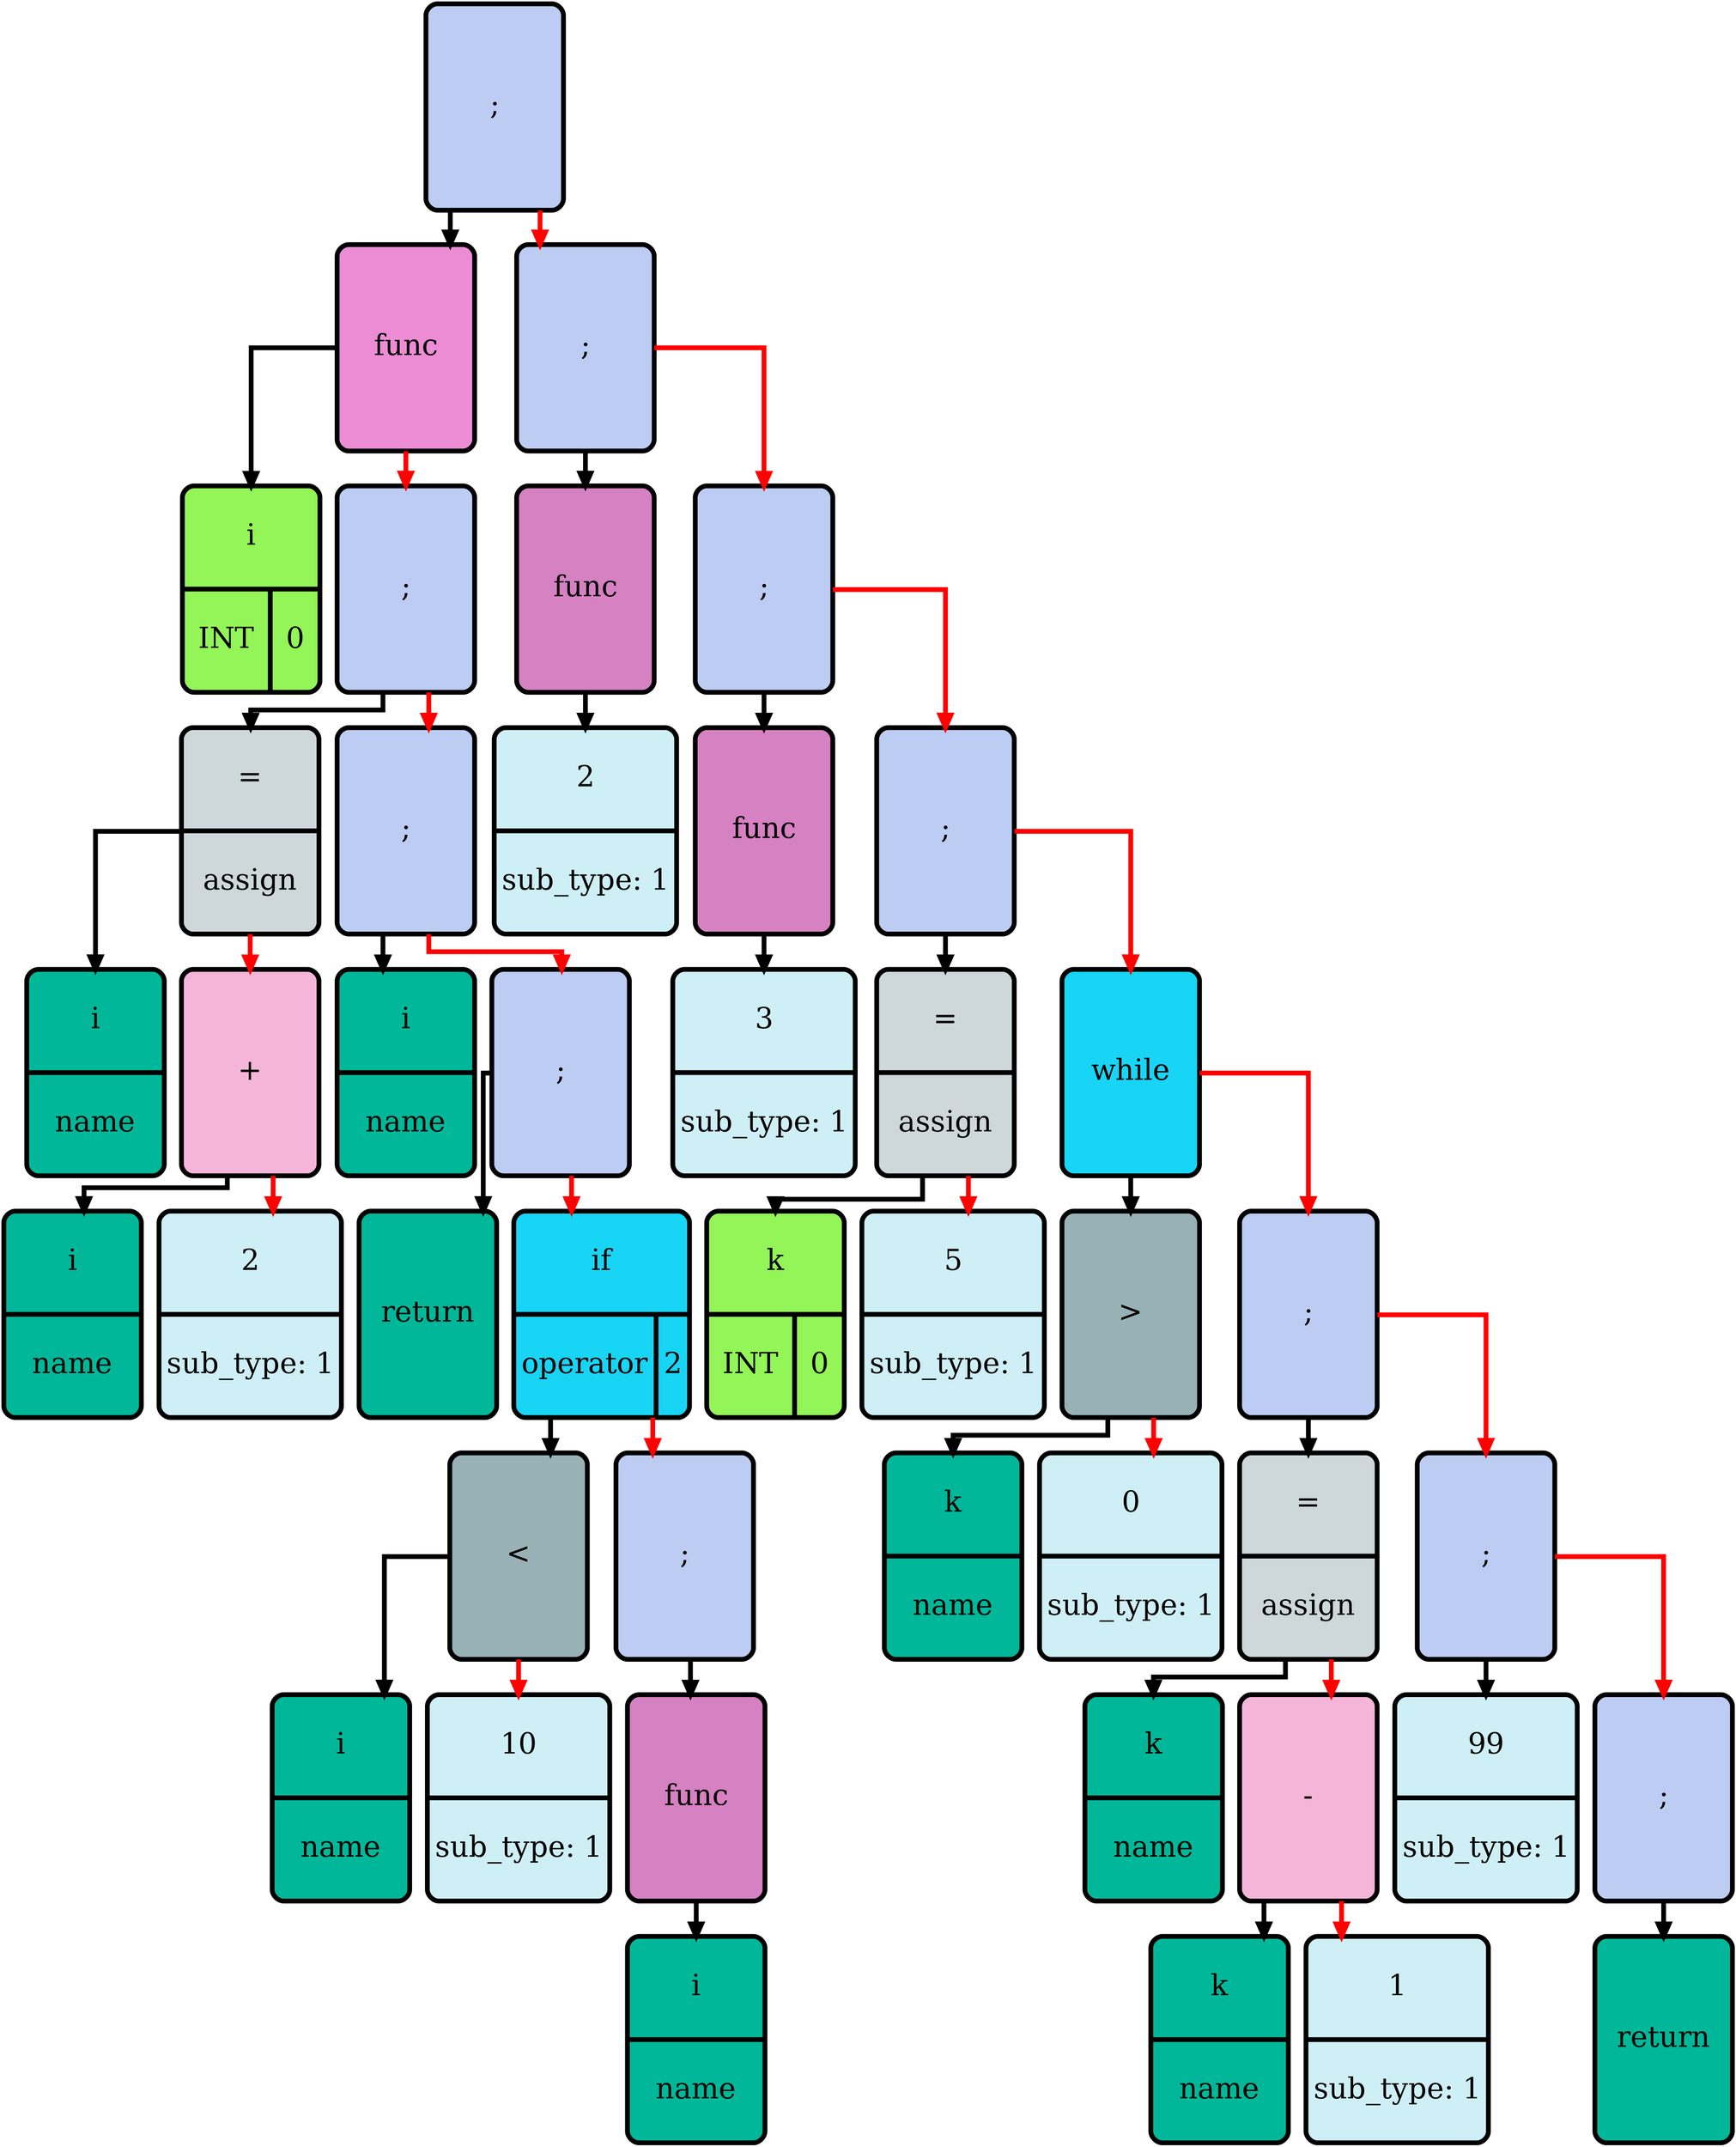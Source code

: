 digraph G {                                                                                  
graph [dpi = 300];                                                                     
splines = ortho;                                                                         

node000001F6D24FEF90[shape = "rectangle", style = "rounded, filled",                                            		                                
height = 3, width = 2, fixedsize = false,                               		                                
fillcolor = "#93F558",                                                    		                                
fontsize = 30,                                                         		                                
penwidth = 5                                                          		                                
];
node000001F6D24FEF90 [shape = record label = "{i | {INT | 0}}"];

node000001F6D24FF040[shape = "rectangle", style = "rounded, filled",                                            		                                
height = 3, width = 2, fixedsize = false,                               		                                
fillcolor = "#00b899",                                                    		                                
fontsize = 30,                                                         		                                
penwidth = 5                                                          		                                
];
node000001F6D24FF040 [shape = record label = "{i | name}"];

node000001F6D24FF0F0[shape = "rectangle", style = "rounded, filled",                                            		                                
height = 3, width = 2, fixedsize = false,                               		                                
fillcolor = "#00b899",                                                    		                                
fontsize = 30,                                                         		                                
penwidth = 5                                                          		                                
];
node000001F6D24FF0F0 [shape = record label = "{i | name}"];

node000001F6D24FF1A0[shape = "rectangle", style = "rounded, filled",                                            		                                
height = 3, width = 2, fixedsize = false,                               		                                
fillcolor = "#CEEFF5",                                                    		                                
fontsize = 30,                                                         		                                
penwidth = 5                                                          		                                
];
node000001F6D24FF1A0 [shape = record label = "{ 2 | sub_type: 1}"];

node000001F6D24FF250[shape = "rectangle", style = "rounded, filled",                                            		                                
height = 3, width = 2, fixedsize = false,                               		                                
fillcolor = "#F5B5D9",                                                    		                                
fontsize = 30,                                                         		                                
penwidth = 5                                                          		                                
];
node000001F6D24FF250 [label = "+"];

node000001F6D24FF300[shape = "rectangle", style = "rounded, filled",                                            		                                
height = 3, width = 2, fixedsize = false,                               		                                
fillcolor = "#CED8DB",                                                    		                                
fontsize = 30,                                                         		                                
penwidth = 5                                                          		                                
];
node000001F6D24FF300 [shape = record label = "{= | assign}"];

node000001F6D24FF3B0[shape = "rectangle", style = "rounded, filled",                                            		                                
height = 3, width = 2, fixedsize = false,                               		                                
fillcolor = "#00b899",                                                    		                                
fontsize = 30,                                                         		                                
penwidth = 5                                                          		                                
];
node000001F6D24FF3B0 [shape = record label = "{i | name}"];

node000001F6D24FF460[shape = "rectangle", style = "rounded, filled",                                            		                                
height = 3, width = 2, fixedsize = false,                               		                                
fillcolor = "#00b899",                                                    		                                
fontsize = 30,                                                         		                                
penwidth = 5                                                          		                                
];
node000001F6D24FF460 [label = "return"];

node000001F6D24FF5C0[shape = "rectangle", style = "rounded, filled",                                            		                                
height = 3, width = 2, fixedsize = false,                               		                                
fillcolor = "#00b899",                                                    		                                
fontsize = 30,                                                         		                                
penwidth = 5                                                          		                                
];
node000001F6D24FF5C0 [shape = record label = "{i | name}"];

node000001F6D24FF720[shape = "rectangle", style = "rounded, filled",                                            		                                
height = 3, width = 2, fixedsize = false,                               		                                
fillcolor = "#CEEFF5",                                                    		                                
fontsize = 30,                                                         		                                
penwidth = 5                                                          		                                
];
node000001F6D24FF720 [shape = record label = "{ 10 | sub_type: 1}"];

node000001F6D24FF670[shape = "rectangle", style = "rounded, filled",                                            		                                
height = 3, width = 2, fixedsize = false,                               		                                
fillcolor = "#98B1B5",                                                    		                                
fontsize = 30,                                                         		                                
penwidth = 5                                                          		                                
];
node000001F6D24FF670 [label = "<"];

node000001F6D25003D0[shape = "rectangle", style = "rounded, filled",                                            		                                
height = 3, width = 2, fixedsize = false,                               		                                
fillcolor = "#00b899",                                                    		                                
fontsize = 30,                                                         		                                
penwidth = 5                                                          		                                
];
node000001F6D25003D0 [shape = record label = "{i | name}"];

node000001F6D24FFB90[shape = "rectangle", style = "rounded, filled",                                            		                                
height = 3, width = 2, fixedsize = false,                               		                                
fillcolor = "#D681C2",                                                    		                                
fontsize = 30,                                                         		                                
penwidth = 5                                                          		                                
];
node000001F6D24FFB90 [label = "func"];

node000001F6D2500270[shape = "rectangle", style = "rounded, filled",                                            		                                
height = 3, width = 2, fixedsize = false,                               		                                
fillcolor = "#BDCCF2",                                                    		                                
fontsize = 30,                                                         		                                
penwidth = 5                                                          		                                
];
node000001F6D2500270 [label = ";"];

node000001F6D24FF510[shape = "rectangle", style = "rounded, filled",                                            		                                
height = 3, width = 2, fixedsize = false,                               		                                
fillcolor = "#18D5F5",                                                    		                                
fontsize = 30,                                                         		                                
penwidth = 5                                                          		                                
];
node000001F6D24FF510 [shape = record label = "{if | {operator | 2}}"];

node000001F6D24FFDA0[shape = "rectangle", style = "rounded, filled",                                            		                                
height = 3, width = 2, fixedsize = false,                               		                                
fillcolor = "#BDCCF2",                                                    		                                
fontsize = 30,                                                         		                                
penwidth = 5                                                          		                                
];
node000001F6D24FFDA0 [label = ";"];

node000001F6D24FFC40[shape = "rectangle", style = "rounded, filled",                                            		                                
height = 3, width = 2, fixedsize = false,                               		                                
fillcolor = "#BDCCF2",                                                    		                                
fontsize = 30,                                                         		                                
penwidth = 5                                                          		                                
];
node000001F6D24FFC40 [label = ";"];

node000001F6D24FFCF0[shape = "rectangle", style = "rounded, filled",                                            		                                
height = 3, width = 2, fixedsize = false,                               		                                
fillcolor = "#BDCCF2",                                                    		                                
fontsize = 30,                                                         		                                
penwidth = 5                                                          		                                
];
node000001F6D24FFCF0 [label = ";"];

node000001F6D24FEEE0[shape = "rectangle", style = "rounded, filled",                                            		                                
height = 3, width = 2, fixedsize = false,                               		                                
fillcolor = "#EB8CD5",                                                    		                                
fontsize = 30,                                                         		                                
penwidth = 5                                                          		                                
];
node000001F6D24FEEE0 [label = "func"];

node000001F6D24FFF00[shape = "rectangle", style = "rounded, filled",                                            		                                
height = 3, width = 2, fixedsize = false,                               		                                
fillcolor = "#CEEFF5",                                                    		                                
fontsize = 30,                                                         		                                
penwidth = 5                                                          		                                
];
node000001F6D24FFF00 [shape = record label = "{ 2 | sub_type: 1}"];

node000001F6D24FFE50[shape = "rectangle", style = "rounded, filled",                                            		                                
height = 3, width = 2, fixedsize = false,                               		                                
fillcolor = "#D681C2",                                                    		                                
fontsize = 30,                                                         		                                
penwidth = 5                                                          		                                
];
node000001F6D24FFE50 [label = "func"];

node000001F6D24FFAE0[shape = "rectangle", style = "rounded, filled",                                            		                                
height = 3, width = 2, fixedsize = false,                               		                                
fillcolor = "#CEEFF5",                                                    		                                
fontsize = 30,                                                         		                                
penwidth = 5                                                          		                                
];
node000001F6D24FFAE0 [shape = record label = "{ 3 | sub_type: 1}"];

node000001F6D24FFFB0[shape = "rectangle", style = "rounded, filled",                                            		                                
height = 3, width = 2, fixedsize = false,                               		                                
fillcolor = "#D681C2",                                                    		                                
fontsize = 30,                                                         		                                
penwidth = 5                                                          		                                
];
node000001F6D24FFFB0 [label = "func"];

node000001F6D24FFA30[shape = "rectangle", style = "rounded, filled",                                            		                                
height = 3, width = 2, fixedsize = false,                               		                                
fillcolor = "#93F558",                                                    		                                
fontsize = 30,                                                         		                                
penwidth = 5                                                          		                                
];
node000001F6D24FFA30 [shape = record label = "{k | {INT | 0}}"];

node000001F6D25001C0[shape = "rectangle", style = "rounded, filled",                                            		                                
height = 3, width = 2, fixedsize = false,                               		                                
fillcolor = "#CEEFF5",                                                    		                                
fontsize = 30,                                                         		                                
penwidth = 5                                                          		                                
];
node000001F6D25001C0 [shape = record label = "{ 5 | sub_type: 1}"];

node000001F6D2500060[shape = "rectangle", style = "rounded, filled",                                            		                                
height = 3, width = 2, fixedsize = false,                               		                                
fillcolor = "#CED8DB",                                                    		                                
fontsize = 30,                                                         		                                
penwidth = 5                                                          		                                
];
node000001F6D2500060 [shape = record label = "{= | assign}"];

node000001F6D2500110[shape = "rectangle", style = "rounded, filled",                                            		                                
height = 3, width = 2, fixedsize = false,                               		                                
fillcolor = "#00b899",                                                    		                                
fontsize = 30,                                                         		                                
penwidth = 5                                                          		                                
];
node000001F6D2500110 [shape = record label = "{k | name}"];

node000001F6D2500320[shape = "rectangle", style = "rounded, filled",                                            		                                
height = 3, width = 2, fixedsize = false,                               		                                
fillcolor = "#CEEFF5",                                                    		                                
fontsize = 30,                                                         		                                
penwidth = 5                                                          		                                
];
node000001F6D2500320 [shape = record label = "{ 0 | sub_type: 1}"];

node000001F6D2500690[shape = "rectangle", style = "rounded, filled",                                            		                                
height = 3, width = 2, fixedsize = false,                               		                                
fillcolor = "#98B1B5",                                                    		                                
fontsize = 30,                                                         		                                
penwidth = 5                                                          		                                
];
node000001F6D2500690 [label = ">"];

node000001F6D24FF820[shape = "rectangle", style = "rounded, filled",                                            		                                
height = 3, width = 2, fixedsize = false,                               		                                
fillcolor = "#00b899",                                                    		                                
fontsize = 30,                                                         		                                
penwidth = 5                                                          		                                
];
node000001F6D24FF820 [shape = record label = "{k | name}"];

node000001F6D2500530[shape = "rectangle", style = "rounded, filled",                                            		                                
height = 3, width = 2, fixedsize = false,                               		                                
fillcolor = "#00b899",                                                    		                                
fontsize = 30,                                                         		                                
penwidth = 5                                                          		                                
];
node000001F6D2500530 [shape = record label = "{k | name}"];

node000001F6D24FF8D0[shape = "rectangle", style = "rounded, filled",                                            		                                
height = 3, width = 2, fixedsize = false,                               		                                
fillcolor = "#CEEFF5",                                                    		                                
fontsize = 30,                                                         		                                
penwidth = 5                                                          		                                
];
node000001F6D24FF8D0 [shape = record label = "{ 1 | sub_type: 1}"];

node000001F6D24FF980[shape = "rectangle", style = "rounded, filled",                                            		                                
height = 3, width = 2, fixedsize = false,                               		                                
fillcolor = "#F5B5D9",                                                    		                                
fontsize = 30,                                                         		                                
penwidth = 5                                                          		                                
];
node000001F6D24FF980 [label = "-"];

node000001F6D25005E0[shape = "rectangle", style = "rounded, filled",                                            		                                
height = 3, width = 2, fixedsize = false,                               		                                
fillcolor = "#CED8DB",                                                    		                                
fontsize = 30,                                                         		                                
penwidth = 5                                                          		                                
];
node000001F6D25005E0 [shape = record label = "{= | assign}"];

node000001F6D24DE560[shape = "rectangle", style = "rounded, filled",                                            		                                
height = 3, width = 2, fixedsize = false,                               		                                
fillcolor = "#CEEFF5",                                                    		                                
fontsize = 30,                                                         		                                
penwidth = 5                                                          		                                
];
node000001F6D24DE560 [shape = record label = "{ 99 | sub_type: 1}"];

node000001F6D24DE090[shape = "rectangle", style = "rounded, filled",                                            		                                
height = 3, width = 2, fixedsize = false,                               		                                
fillcolor = "#00b899",                                                    		                                
fontsize = 30,                                                         		                                
penwidth = 5                                                          		                                
];
node000001F6D24DE090 [label = "return"];

node000001F6D24DDBC0[shape = "rectangle", style = "rounded, filled",                                            		                                
height = 3, width = 2, fixedsize = false,                               		                                
fillcolor = "#BDCCF2",                                                    		                                
fontsize = 30,                                                         		                                
penwidth = 5                                                          		                                
];
node000001F6D24DDBC0 [label = ";"];

node000001F6D24DDC70[shape = "rectangle", style = "rounded, filled",                                            		                                
height = 3, width = 2, fixedsize = false,                               		                                
fillcolor = "#BDCCF2",                                                    		                                
fontsize = 30,                                                         		                                
penwidth = 5                                                          		                                
];
node000001F6D24DDC70 [label = ";"];

node000001F6D24DE2A0[shape = "rectangle", style = "rounded, filled",                                            		                                
height = 3, width = 2, fixedsize = false,                               		                                
fillcolor = "#BDCCF2",                                                    		                                
fontsize = 30,                                                         		                                
penwidth = 5                                                          		                                
];
node000001F6D24DE2A0 [label = ";"];

node000001F6D2500480[shape = "rectangle", style = "rounded, filled",                                            		                                
height = 3, width = 2, fixedsize = false,                               		                                
fillcolor = "#18D5F5",                                                    		                                
fontsize = 30,                                                         		                                
penwidth = 5                                                          		                                
];
node000001F6D2500480 [label = "while"];

node000001F6D24DE140[shape = "rectangle", style = "rounded, filled",                                            		                                
height = 3, width = 2, fixedsize = false,                               		                                
fillcolor = "#BDCCF2",                                                    		                                
fontsize = 30,                                                         		                                
penwidth = 5                                                          		                                
];
node000001F6D24DE140 [label = ";"];

node000001F6D24DE770[shape = "rectangle", style = "rounded, filled",                                            		                                
height = 3, width = 2, fixedsize = false,                               		                                
fillcolor = "#BDCCF2",                                                    		                                
fontsize = 30,                                                         		                                
penwidth = 5                                                          		                                
];
node000001F6D24DE770 [label = ";"];

node000001F6D24DDB10[shape = "rectangle", style = "rounded, filled",                                            		                                
height = 3, width = 2, fixedsize = false,                               		                                
fillcolor = "#BDCCF2",                                                    		                                
fontsize = 30,                                                         		                                
penwidth = 5                                                          		                                
];
node000001F6D24DDB10 [label = ";"];

node000001F6D24DF060[shape = "rectangle", style = "rounded, filled",                                            		                                
height = 3, width = 2, fixedsize = false,                               		                                
fillcolor = "#BDCCF2",                                                    		                                
fontsize = 30,                                                         		                                
penwidth = 5                                                          		                                
];
node000001F6D24DF060 [label = ";"];
node000001F6D24FF250 -> node000001F6D24FF0F0 [color = black arrowsize = 1.3 penwidth = 5];
node000001F6D24FF250 -> node000001F6D24FF1A0 [color = red arrowsize = 1.3 penwidth = 5];
node000001F6D24FF300 -> node000001F6D24FF040 [color = black arrowsize = 1.3 penwidth = 5];
node000001F6D24FF300 -> node000001F6D24FF250 [color = red arrowsize = 1.3 penwidth = 5];
node000001F6D24FF670 -> node000001F6D24FF5C0 [color = black arrowsize = 1.3 penwidth = 5];
node000001F6D24FF670 -> node000001F6D24FF720 [color = red arrowsize = 1.3 penwidth = 5];
node000001F6D24FFB90 -> node000001F6D25003D0 [color = black arrowsize = 1.3 penwidth = 5];
node000001F6D2500270 -> node000001F6D24FFB90 [color = black arrowsize = 1.3 penwidth = 5];
node000001F6D24FF510 -> node000001F6D24FF670 [color = black arrowsize = 1.3 penwidth = 5];
node000001F6D24FF510 -> node000001F6D2500270 [color = red arrowsize = 1.3 penwidth = 5];
node000001F6D24FFDA0 -> node000001F6D24FF460 [color = black arrowsize = 1.3 penwidth = 5];
node000001F6D24FFDA0 -> node000001F6D24FF510 [color = red arrowsize = 1.3 penwidth = 5];
node000001F6D24FFC40 -> node000001F6D24FF3B0 [color = black arrowsize = 1.3 penwidth = 5];
node000001F6D24FFC40 -> node000001F6D24FFDA0 [color = red arrowsize = 1.3 penwidth = 5];
node000001F6D24FFCF0 -> node000001F6D24FF300 [color = black arrowsize = 1.3 penwidth = 5];
node000001F6D24FFCF0 -> node000001F6D24FFC40 [color = red arrowsize = 1.3 penwidth = 5];
node000001F6D24FEEE0 -> node000001F6D24FEF90 [color = black arrowsize = 1.3 penwidth = 5];
node000001F6D24FEEE0 -> node000001F6D24FFCF0 [color = red arrowsize = 1.3 penwidth = 5];
node000001F6D24FFE50 -> node000001F6D24FFF00 [color = black arrowsize = 1.3 penwidth = 5];
node000001F6D24FFFB0 -> node000001F6D24FFAE0 [color = black arrowsize = 1.3 penwidth = 5];
node000001F6D2500060 -> node000001F6D24FFA30 [color = black arrowsize = 1.3 penwidth = 5];
node000001F6D2500060 -> node000001F6D25001C0 [color = red arrowsize = 1.3 penwidth = 5];
node000001F6D2500690 -> node000001F6D2500110 [color = black arrowsize = 1.3 penwidth = 5];
node000001F6D2500690 -> node000001F6D2500320 [color = red arrowsize = 1.3 penwidth = 5];
node000001F6D24FF980 -> node000001F6D2500530 [color = black arrowsize = 1.3 penwidth = 5];
node000001F6D24FF980 -> node000001F6D24FF8D0 [color = red arrowsize = 1.3 penwidth = 5];
node000001F6D25005E0 -> node000001F6D24FF820 [color = black arrowsize = 1.3 penwidth = 5];
node000001F6D25005E0 -> node000001F6D24FF980 [color = red arrowsize = 1.3 penwidth = 5];
node000001F6D24DDBC0 -> node000001F6D24DE090 [color = black arrowsize = 1.3 penwidth = 5];
node000001F6D24DDC70 -> node000001F6D24DE560 [color = black arrowsize = 1.3 penwidth = 5];
node000001F6D24DDC70 -> node000001F6D24DDBC0 [color = red arrowsize = 1.3 penwidth = 5];
node000001F6D24DE2A0 -> node000001F6D25005E0 [color = black arrowsize = 1.3 penwidth = 5];
node000001F6D24DE2A0 -> node000001F6D24DDC70 [color = red arrowsize = 1.3 penwidth = 5];
node000001F6D2500480 -> node000001F6D2500690 [color = black arrowsize = 1.3 penwidth = 5];
node000001F6D2500480 -> node000001F6D24DE2A0 [color = red arrowsize = 1.3 penwidth = 5];
node000001F6D24DE140 -> node000001F6D2500060 [color = black arrowsize = 1.3 penwidth = 5];
node000001F6D24DE140 -> node000001F6D2500480 [color = red arrowsize = 1.3 penwidth = 5];
node000001F6D24DE770 -> node000001F6D24FFFB0 [color = black arrowsize = 1.3 penwidth = 5];
node000001F6D24DE770 -> node000001F6D24DE140 [color = red arrowsize = 1.3 penwidth = 5];
node000001F6D24DDB10 -> node000001F6D24FFE50 [color = black arrowsize = 1.3 penwidth = 5];
node000001F6D24DDB10 -> node000001F6D24DE770 [color = red arrowsize = 1.3 penwidth = 5];
node000001F6D24DF060 -> node000001F6D24FEEE0 [color = black arrowsize = 1.3 penwidth = 5];
node000001F6D24DF060 -> node000001F6D24DDB10 [color = red arrowsize = 1.3 penwidth = 5];

}